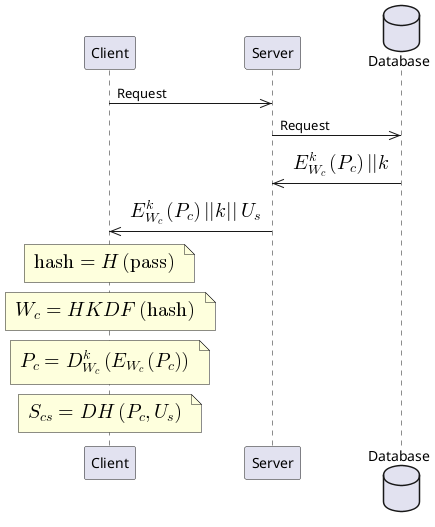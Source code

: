 @startuml
participant Client
participant Server
database Database

Client ->> Server: Request
Server ->> Database: Request
Database ->> Server: <math>E_{W_c}^k(P_c) || k</math>
Server ->> Client: <math>E_{W_c}^k(P_c) || k || U_s </math>

note over Client
  <math>"hash" = H("pass")</math>
end note

note over Client
  <math>W_c = HKDF("hash")</math>
end note

note over Client
  <math>P_c = D_{W_c}^k(E_{W_c}(P_c))</math>
end note

note over Client
  <math>S_{cs} = DH(P_c, U_s)</math>
end note

@enduml